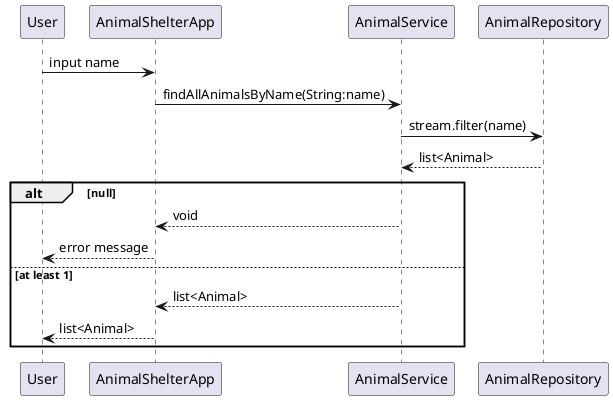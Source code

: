 @startuml

User -> AnimalShelterApp : input name
AnimalShelterApp -> AnimalService : findAllAnimalsByName(String:name)
AnimalService -> AnimalRepository : stream.filter(name)

AnimalService <-- AnimalRepository : list<Animal>

alt null
AnimalShelterApp <-- AnimalService : void
User <-- AnimalShelterApp : error message

else at least 1
AnimalShelterApp <-- AnimalService : list<Animal>
User <-- AnimalShelterApp : list<Animal>

end


@enduml